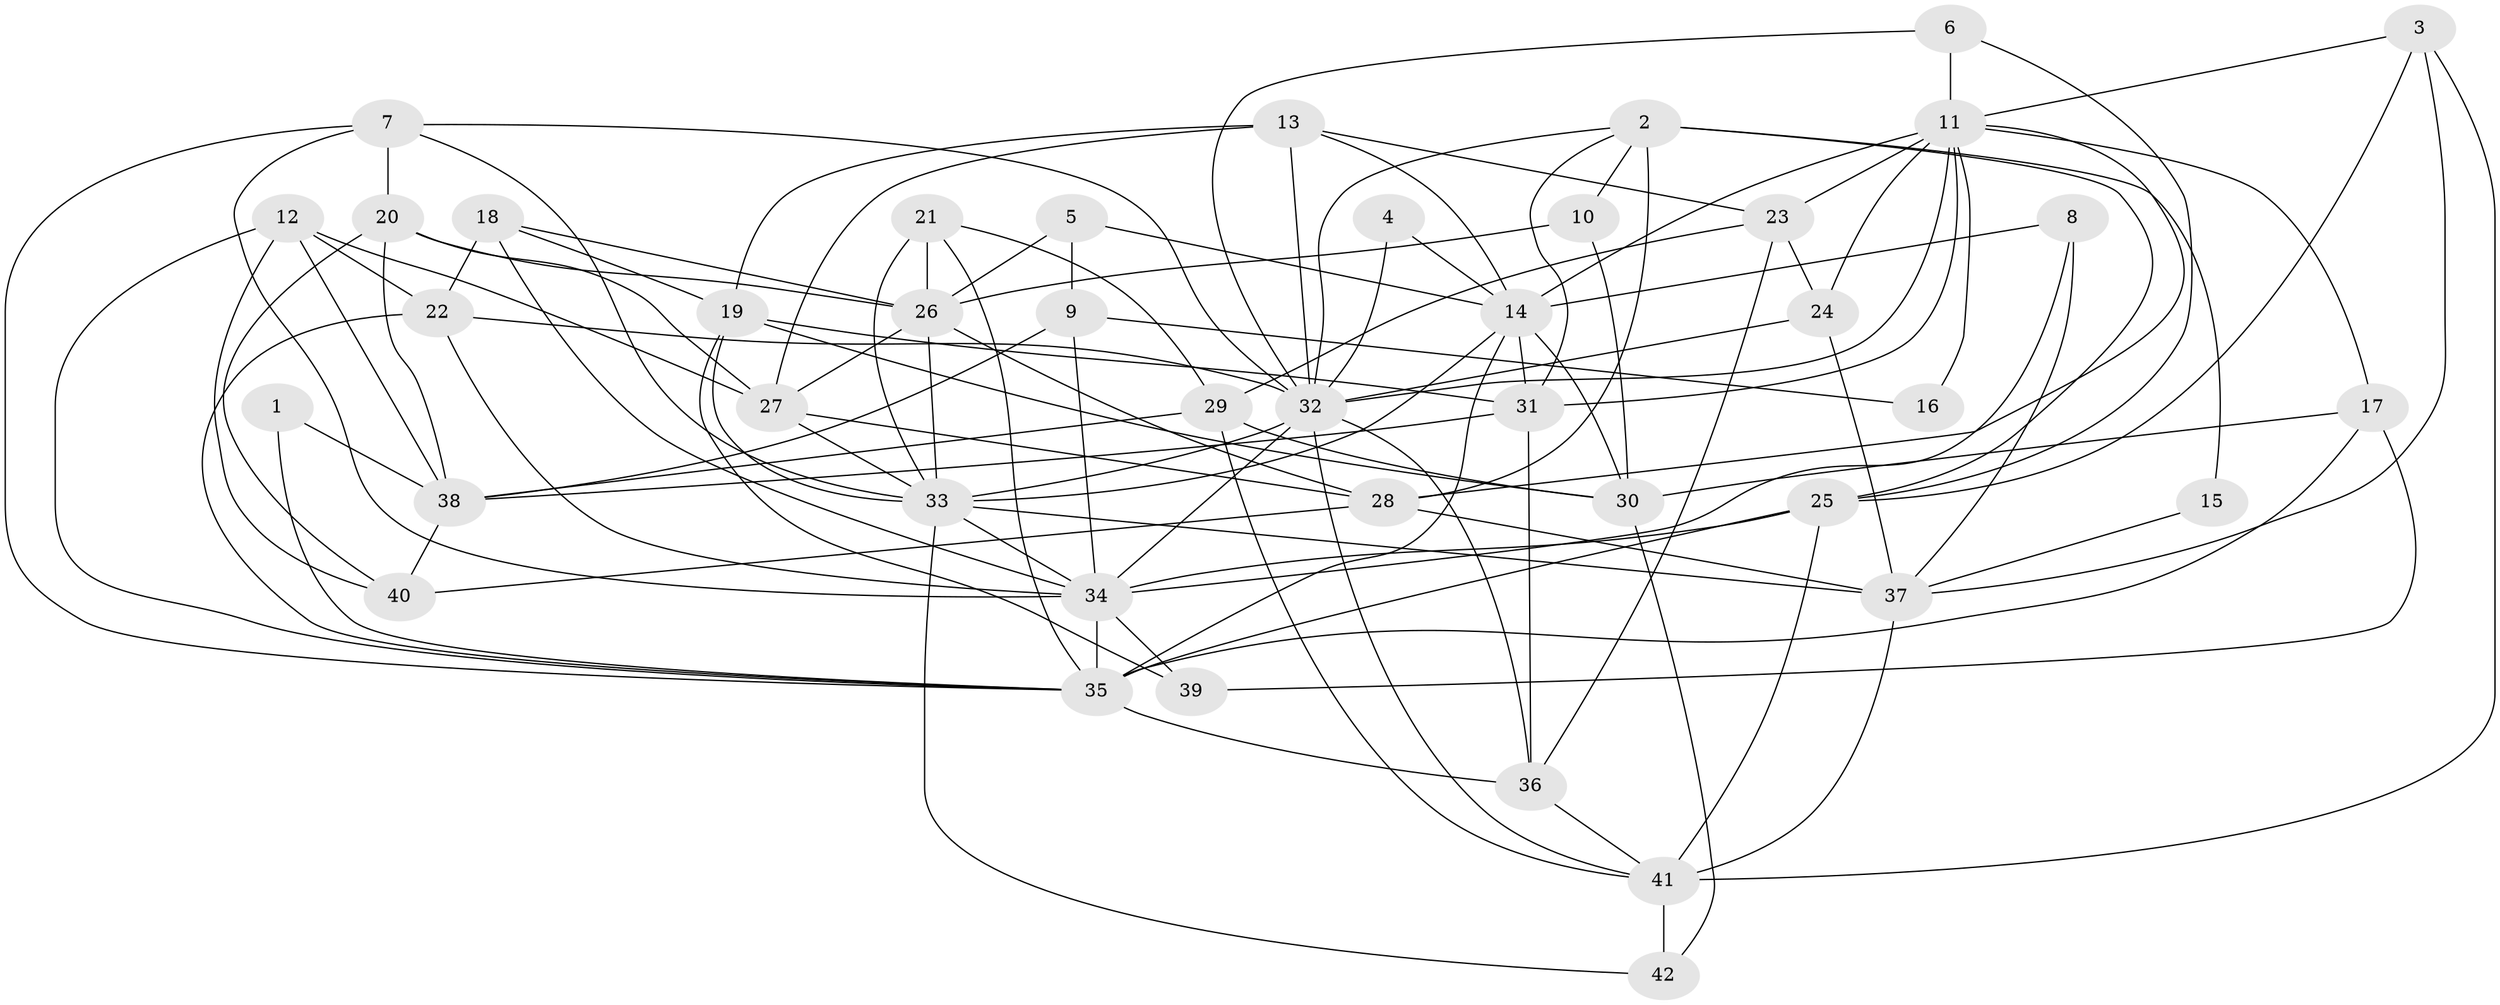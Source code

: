 // original degree distribution, {5: 0.1566265060240964, 2: 0.1566265060240964, 4: 0.25301204819277107, 3: 0.2891566265060241, 7: 0.060240963855421686, 8: 0.024096385542168676, 10: 0.012048192771084338, 6: 0.04819277108433735}
// Generated by graph-tools (version 1.1) at 2025/26/03/09/25 03:26:16]
// undirected, 42 vertices, 113 edges
graph export_dot {
graph [start="1"]
  node [color=gray90,style=filled];
  1;
  2;
  3;
  4;
  5;
  6;
  7;
  8;
  9;
  10;
  11;
  12;
  13;
  14;
  15;
  16;
  17;
  18;
  19;
  20;
  21;
  22;
  23;
  24;
  25;
  26;
  27;
  28;
  29;
  30;
  31;
  32;
  33;
  34;
  35;
  36;
  37;
  38;
  39;
  40;
  41;
  42;
  1 -- 35 [weight=1.0];
  1 -- 38 [weight=1.0];
  2 -- 10 [weight=1.0];
  2 -- 15 [weight=1.0];
  2 -- 25 [weight=1.0];
  2 -- 28 [weight=1.0];
  2 -- 31 [weight=1.0];
  2 -- 32 [weight=1.0];
  3 -- 11 [weight=1.0];
  3 -- 25 [weight=1.0];
  3 -- 37 [weight=1.0];
  3 -- 41 [weight=1.0];
  4 -- 14 [weight=1.0];
  4 -- 32 [weight=1.0];
  5 -- 9 [weight=1.0];
  5 -- 14 [weight=1.0];
  5 -- 26 [weight=1.0];
  6 -- 11 [weight=1.0];
  6 -- 25 [weight=1.0];
  6 -- 32 [weight=1.0];
  7 -- 20 [weight=1.0];
  7 -- 32 [weight=2.0];
  7 -- 33 [weight=1.0];
  7 -- 34 [weight=2.0];
  7 -- 35 [weight=1.0];
  8 -- 14 [weight=1.0];
  8 -- 34 [weight=1.0];
  8 -- 37 [weight=1.0];
  9 -- 16 [weight=1.0];
  9 -- 34 [weight=1.0];
  9 -- 38 [weight=1.0];
  10 -- 26 [weight=1.0];
  10 -- 30 [weight=1.0];
  11 -- 14 [weight=1.0];
  11 -- 16 [weight=1.0];
  11 -- 17 [weight=1.0];
  11 -- 23 [weight=1.0];
  11 -- 24 [weight=1.0];
  11 -- 28 [weight=1.0];
  11 -- 31 [weight=1.0];
  11 -- 32 [weight=1.0];
  12 -- 22 [weight=1.0];
  12 -- 27 [weight=1.0];
  12 -- 35 [weight=1.0];
  12 -- 38 [weight=1.0];
  12 -- 40 [weight=1.0];
  13 -- 14 [weight=1.0];
  13 -- 19 [weight=1.0];
  13 -- 23 [weight=1.0];
  13 -- 27 [weight=1.0];
  13 -- 32 [weight=1.0];
  14 -- 30 [weight=1.0];
  14 -- 31 [weight=2.0];
  14 -- 33 [weight=2.0];
  14 -- 35 [weight=1.0];
  15 -- 37 [weight=1.0];
  17 -- 30 [weight=1.0];
  17 -- 35 [weight=2.0];
  17 -- 39 [weight=1.0];
  18 -- 19 [weight=1.0];
  18 -- 22 [weight=1.0];
  18 -- 26 [weight=1.0];
  18 -- 34 [weight=1.0];
  19 -- 30 [weight=1.0];
  19 -- 31 [weight=1.0];
  19 -- 33 [weight=1.0];
  19 -- 39 [weight=1.0];
  20 -- 26 [weight=1.0];
  20 -- 27 [weight=1.0];
  20 -- 38 [weight=1.0];
  20 -- 40 [weight=1.0];
  21 -- 26 [weight=1.0];
  21 -- 29 [weight=1.0];
  21 -- 33 [weight=2.0];
  21 -- 35 [weight=1.0];
  22 -- 32 [weight=1.0];
  22 -- 34 [weight=2.0];
  22 -- 35 [weight=1.0];
  23 -- 24 [weight=1.0];
  23 -- 29 [weight=1.0];
  23 -- 36 [weight=1.0];
  24 -- 32 [weight=1.0];
  24 -- 37 [weight=1.0];
  25 -- 34 [weight=1.0];
  25 -- 35 [weight=1.0];
  25 -- 41 [weight=1.0];
  26 -- 27 [weight=1.0];
  26 -- 28 [weight=1.0];
  26 -- 33 [weight=1.0];
  27 -- 28 [weight=1.0];
  27 -- 33 [weight=1.0];
  28 -- 37 [weight=1.0];
  28 -- 40 [weight=1.0];
  29 -- 30 [weight=1.0];
  29 -- 38 [weight=2.0];
  29 -- 41 [weight=1.0];
  30 -- 42 [weight=1.0];
  31 -- 36 [weight=1.0];
  31 -- 38 [weight=1.0];
  32 -- 33 [weight=1.0];
  32 -- 34 [weight=1.0];
  32 -- 36 [weight=1.0];
  32 -- 41 [weight=1.0];
  33 -- 34 [weight=1.0];
  33 -- 37 [weight=1.0];
  33 -- 42 [weight=1.0];
  34 -- 35 [weight=1.0];
  34 -- 39 [weight=1.0];
  35 -- 36 [weight=2.0];
  36 -- 41 [weight=1.0];
  37 -- 41 [weight=1.0];
  38 -- 40 [weight=1.0];
  41 -- 42 [weight=1.0];
}
